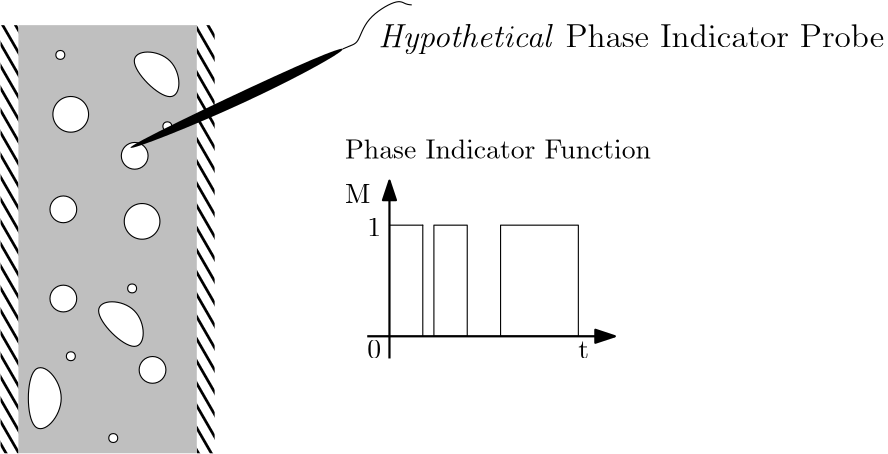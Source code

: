 <?xml version="1.0"?>
<!DOCTYPE ipe SYSTEM "ipe.dtd">
<ipe version="70206" creator="Ipe 7.2.7">
<info created="D:20170503140415" modified="D:20171209145954"/>
<ipestyle name="basic">
<symbol name="arrow/arc(spx)">
<path stroke="sym-stroke" fill="sym-stroke" pen="sym-pen">
0 0 m
-1 0.333 l
-1 -0.333 l
h
</path>
</symbol>
<symbol name="arrow/farc(spx)">
<path stroke="sym-stroke" fill="white" pen="sym-pen">
0 0 m
-1 0.333 l
-1 -0.333 l
h
</path>
</symbol>
<symbol name="arrow/ptarc(spx)">
<path stroke="sym-stroke" fill="sym-stroke" pen="sym-pen">
0 0 m
-1 0.333 l
-0.8 0 l
-1 -0.333 l
h
</path>
</symbol>
<symbol name="arrow/fptarc(spx)">
<path stroke="sym-stroke" fill="white" pen="sym-pen">
0 0 m
-1 0.333 l
-0.8 0 l
-1 -0.333 l
h
</path>
</symbol>
<symbol name="mark/circle(sx)" transformations="translations">
<path fill="sym-stroke">
0.6 0 0 0.6 0 0 e
0.4 0 0 0.4 0 0 e
</path>
</symbol>
<symbol name="mark/disk(sx)" transformations="translations">
<path fill="sym-stroke">
0.6 0 0 0.6 0 0 e
</path>
</symbol>
<symbol name="mark/fdisk(sfx)" transformations="translations">
<group>
<path fill="sym-fill">
0.5 0 0 0.5 0 0 e
</path>
<path fill="sym-stroke" fillrule="eofill">
0.6 0 0 0.6 0 0 e
0.4 0 0 0.4 0 0 e
</path>
</group>
</symbol>
<symbol name="mark/box(sx)" transformations="translations">
<path fill="sym-stroke" fillrule="eofill">
-0.6 -0.6 m
0.6 -0.6 l
0.6 0.6 l
-0.6 0.6 l
h
-0.4 -0.4 m
0.4 -0.4 l
0.4 0.4 l
-0.4 0.4 l
h
</path>
</symbol>
<symbol name="mark/square(sx)" transformations="translations">
<path fill="sym-stroke">
-0.6 -0.6 m
0.6 -0.6 l
0.6 0.6 l
-0.6 0.6 l
h
</path>
</symbol>
<symbol name="mark/fsquare(sfx)" transformations="translations">
<group>
<path fill="sym-fill">
-0.5 -0.5 m
0.5 -0.5 l
0.5 0.5 l
-0.5 0.5 l
h
</path>
<path fill="sym-stroke" fillrule="eofill">
-0.6 -0.6 m
0.6 -0.6 l
0.6 0.6 l
-0.6 0.6 l
h
-0.4 -0.4 m
0.4 -0.4 l
0.4 0.4 l
-0.4 0.4 l
h
</path>
</group>
</symbol>
<symbol name="mark/cross(sx)" transformations="translations">
<group>
<path fill="sym-stroke">
-0.43 -0.57 m
0.57 0.43 l
0.43 0.57 l
-0.57 -0.43 l
h
</path>
<path fill="sym-stroke">
-0.43 0.57 m
0.57 -0.43 l
0.43 -0.57 l
-0.57 0.43 l
h
</path>
</group>
</symbol>
<symbol name="arrow/fnormal(spx)">
<path stroke="sym-stroke" fill="white" pen="sym-pen">
0 0 m
-1 0.333 l
-1 -0.333 l
h
</path>
</symbol>
<symbol name="arrow/pointed(spx)">
<path stroke="sym-stroke" fill="sym-stroke" pen="sym-pen">
0 0 m
-1 0.333 l
-0.8 0 l
-1 -0.333 l
h
</path>
</symbol>
<symbol name="arrow/fpointed(spx)">
<path stroke="sym-stroke" fill="white" pen="sym-pen">
0 0 m
-1 0.333 l
-0.8 0 l
-1 -0.333 l
h
</path>
</symbol>
<symbol name="arrow/linear(spx)">
<path stroke="sym-stroke" pen="sym-pen">
-1 0.333 m
0 0 l
-1 -0.333 l
</path>
</symbol>
<symbol name="arrow/fdouble(spx)">
<path stroke="sym-stroke" fill="white" pen="sym-pen">
0 0 m
-1 0.333 l
-1 -0.333 l
h
-1 0 m
-2 0.333 l
-2 -0.333 l
h
</path>
</symbol>
<symbol name="arrow/double(spx)">
<path stroke="sym-stroke" fill="sym-stroke" pen="sym-pen">
0 0 m
-1 0.333 l
-1 -0.333 l
h
-1 0 m
-2 0.333 l
-2 -0.333 l
h
</path>
</symbol>
<pen name="heavier" value="0.8"/>
<pen name="fat" value="1.2"/>
<pen name="ultrafat" value="2"/>
<symbolsize name="large" value="5"/>
<symbolsize name="small" value="2"/>
<symbolsize name="tiny" value="1.1"/>
<arrowsize name="large" value="10"/>
<arrowsize name="small" value="5"/>
<arrowsize name="tiny" value="3"/>
<color name="red" value="1 0 0"/>
<color name="green" value="0 1 0"/>
<color name="blue" value="0 0 1"/>
<color name="yellow" value="1 1 0"/>
<color name="orange" value="1 0.647 0"/>
<color name="gold" value="1 0.843 0"/>
<color name="purple" value="0.627 0.125 0.941"/>
<color name="gray" value="0.745"/>
<color name="brown" value="0.647 0.165 0.165"/>
<color name="navy" value="0 0 0.502"/>
<color name="pink" value="1 0.753 0.796"/>
<color name="seagreen" value="0.18 0.545 0.341"/>
<color name="turquoise" value="0.251 0.878 0.816"/>
<color name="violet" value="0.933 0.51 0.933"/>
<color name="darkblue" value="0 0 0.545"/>
<color name="darkcyan" value="0 0.545 0.545"/>
<color name="darkgray" value="0.663"/>
<color name="darkgreen" value="0 0.392 0"/>
<color name="darkmagenta" value="0.545 0 0.545"/>
<color name="darkorange" value="1 0.549 0"/>
<color name="darkred" value="0.545 0 0"/>
<color name="lightblue" value="0.678 0.847 0.902"/>
<color name="lightcyan" value="0.878 1 1"/>
<color name="lightgray" value="0.827"/>
<color name="lightgreen" value="0.565 0.933 0.565"/>
<color name="lightyellow" value="1 1 0.878"/>
<dashstyle name="dashed" value="[4] 0"/>
<dashstyle name="dotted" value="[1 3] 0"/>
<dashstyle name="dash dotted" value="[4 2 1 2] 0"/>
<dashstyle name="dash dot dotted" value="[4 2 1 2 1 2] 0"/>
<textsize name="large" value="\large"/>
<textsize name="Large" value="\Large"/>
<textsize name="LARGE" value="\LARGE"/>
<textsize name="huge" value="\huge"/>
<textsize name="Huge" value="\Huge"/>
<textsize name="small" value="\small"/>
<textsize name="footnote" value="\footnotesize"/>
<textsize name="tiny" value="\tiny"/>
<textstyle name="center" begin="\begin{center}" end="\end{center}"/>
<textstyle name="itemize" begin="\begin{itemize}" end="\end{itemize}"/>
<textstyle name="item" begin="\begin{itemize}\item{}" end="\end{itemize}"/>
<gridsize name="4 pts" value="4"/>
<gridsize name="8 pts (~3 mm)" value="8"/>
<gridsize name="16 pts (~6 mm)" value="16"/>
<gridsize name="32 pts (~12 mm)" value="32"/>
<gridsize name="10 pts (~3.5 mm)" value="10"/>
<gridsize name="20 pts (~7 mm)" value="20"/>
<gridsize name="14 pts (~5 mm)" value="14"/>
<gridsize name="28 pts (~10 mm)" value="28"/>
<gridsize name="56 pts (~20 mm)" value="56"/>
<anglesize name="90 deg" value="90"/>
<anglesize name="60 deg" value="60"/>
<anglesize name="45 deg" value="45"/>
<anglesize name="30 deg" value="30"/>
<anglesize name="22.5 deg" value="22.5"/>
<opacity name="10%" value="0.1"/>
<opacity name="30%" value="0.3"/>
<opacity name="50%" value="0.5"/>
<opacity name="75%" value="0.75"/>
<tiling name="falling" angle="-60" step="4" width="1"/>
<tiling name="rising" angle="30" step="4" width="1"/>
</ipestyle>
<page>
<layer name="alpha"/>
<view layers="alpha" active="alpha"/>
<path layer="alpha" matrix="0 1.20416 -1.60555 0 1248.28 402.268" fill="black" tiling="falling">
96 628 m
96 624 l
224 624 l
224 628 l
h
</path>
<path matrix="0 1.20416 -1.60555 0 1318.93 402.268" fill="black" tiling="falling">
96 628 m
96 624 l
224 624 l
224 628 l
h
</path>
<path matrix="1.60555 0 0 1.60555 8.80138 -374.816" fill="darkgray" opacity="75%">
148 652 m
148 556 l
188 556 l
188 652 l
h
</path>
<path matrix="1.60555 0 0 1.60555 -274.207 -233.528" stroke="black" fill="1">
4 0 0 4 336 544 e
</path>
<path matrix="1.60555 0 0 1.60555 -248.518 -272.061" stroke="black" fill="1">
4 0 0 4 336 544 e
</path>
<path matrix="1.60555 0 0 1.60555 -199.801 -145.708" stroke="black" fill="1">
3 0 0 3 304 480 e
</path>
<path matrix="1.60555 0 0 1.60555 -225.49 -164.974" stroke="black" fill="1">
3 0 0 3 304 480 e
</path>
<path matrix="1.60555 0 0 1.60555 -193.379 -222.774" stroke="black" fill="1">
3 0 0 3 304 480 e
</path>
<path matrix="1.60555 0 0 1.60555 -225.49 -197.085" stroke="black" fill="1">
3 0 0 3 304 480 e
</path>
<path matrix="1.60555 0 0 1.60555 -200.73 -193.445" stroke="black" fill="1">
1 0 0 1 304 480 e
</path>
<path matrix="1.60555 0 0 1.60555 -222.789 -217.858" stroke="black" fill="1">
1 0 0 1 304 480 e
</path>
<path matrix="1.60555 0 0 1.60555 -207.523 -247.31" stroke="black" fill="1">
1 0 0 1 304 480 e
</path>
<path matrix="1.60555 0 0 1.60555 -226.576 -109.384" stroke="black" fill="1">
1 0 0 1 304 480 e
</path>
<path matrix="1.60555 0 0 1.60555 -188.043 -135.073" stroke="black" fill="1">
1 0 0 1 304 480 e
</path>
<path matrix="1.18311 0 0 1.26078 -34.7362 -127.986" stroke="black" fill="white">
240 512
256 528
240 544 u
</path>
<path matrix="1.60555 0 0 1.60555 -157.132 -184.342" stroke="black" fill="1">
288 512
272 528
288 528 u
</path>
<path matrix="1.60555 0 0 1.60555 -169.976 -274.253" stroke="black" fill="1">
288 512
272 528
288 528 u
</path>
<path matrix="0.600324 0 0 0.600324 39.8297 227.859" fill="black">
368 648
472 688
548 728
536 728 u
</path>
<path matrix="0.600324 0 0 0.600324 39.8297 227.859" stroke="black">
538.671 725.58 m
544 728
548 728
552 744
572 756
576 752
580 752
580 752 c
</path>
<path matrix="1.23785 0 0 1 -53.821 -24" stroke="black" pen="heavier" arrow="normal/normal">
344 584 m
416 584 l
</path>
<text matrix="1 0 0 1 32 -28" transformations="translations" pos="340 624" stroke="black" type="label" width="4.981" height="6.42" depth="0" valign="baseline">1</text>
<text matrix="1 0 0 1 8 -12" transformations="translations" pos="364 564" stroke="black" type="label" width="4.981" height="6.42" depth="0" valign="baseline">0</text>
<text matrix="1 0 0 1 32 -20" transformations="translations" pos="416 572" stroke="black" type="label" width="3.874" height="6.128" depth="0" valign="baseline">t</text>
<text matrix="1 0 0 1 -96 -12" transformations="translations" pos="460 620" stroke="black" type="label" width="9.132" height="6.808" depth="0" valign="baseline">M</text>
<path matrix="1 0 0 1 28 -24" stroke="black">
352 624 m
352 624 l
364 624 l
364 624 l
h
</path>
<path matrix="1 0 0 1 28 -24" stroke="black">
364 624 m
364 584 l
364 584 l
364 624 l
h
</path>
<path matrix="1 0 0 1 28 -24" stroke="black">
368 624 m
368 584 l
380 584 l
380 624 l
h
</path>
<path matrix="1 0 0 1 28 -24" stroke="black">
392 624 m
392 584 l
420 584 l
420 624 l
h
</path>
<path matrix="1 0 0 1 28 -24" stroke="black" pen="heavier" arrow="normal/normal">
352 576 m
352 640 l
</path>
<text matrix="1 0 0 1 -4 12" transformations="translations" pos="380 652" stroke="black" type="label" width="182.172" height="8.307" depth="2.32" valign="baseline" size="large">\textit{Hypothetical} Phase Indicator Probe</text>
<text matrix="1 0 0 1 -16 -28" transformations="translations" pos="380 652" stroke="black" type="label" width="110.226" height="6.918" depth="0" valign="baseline">Phase Indicator Function</text>
</page>
</ipe>
